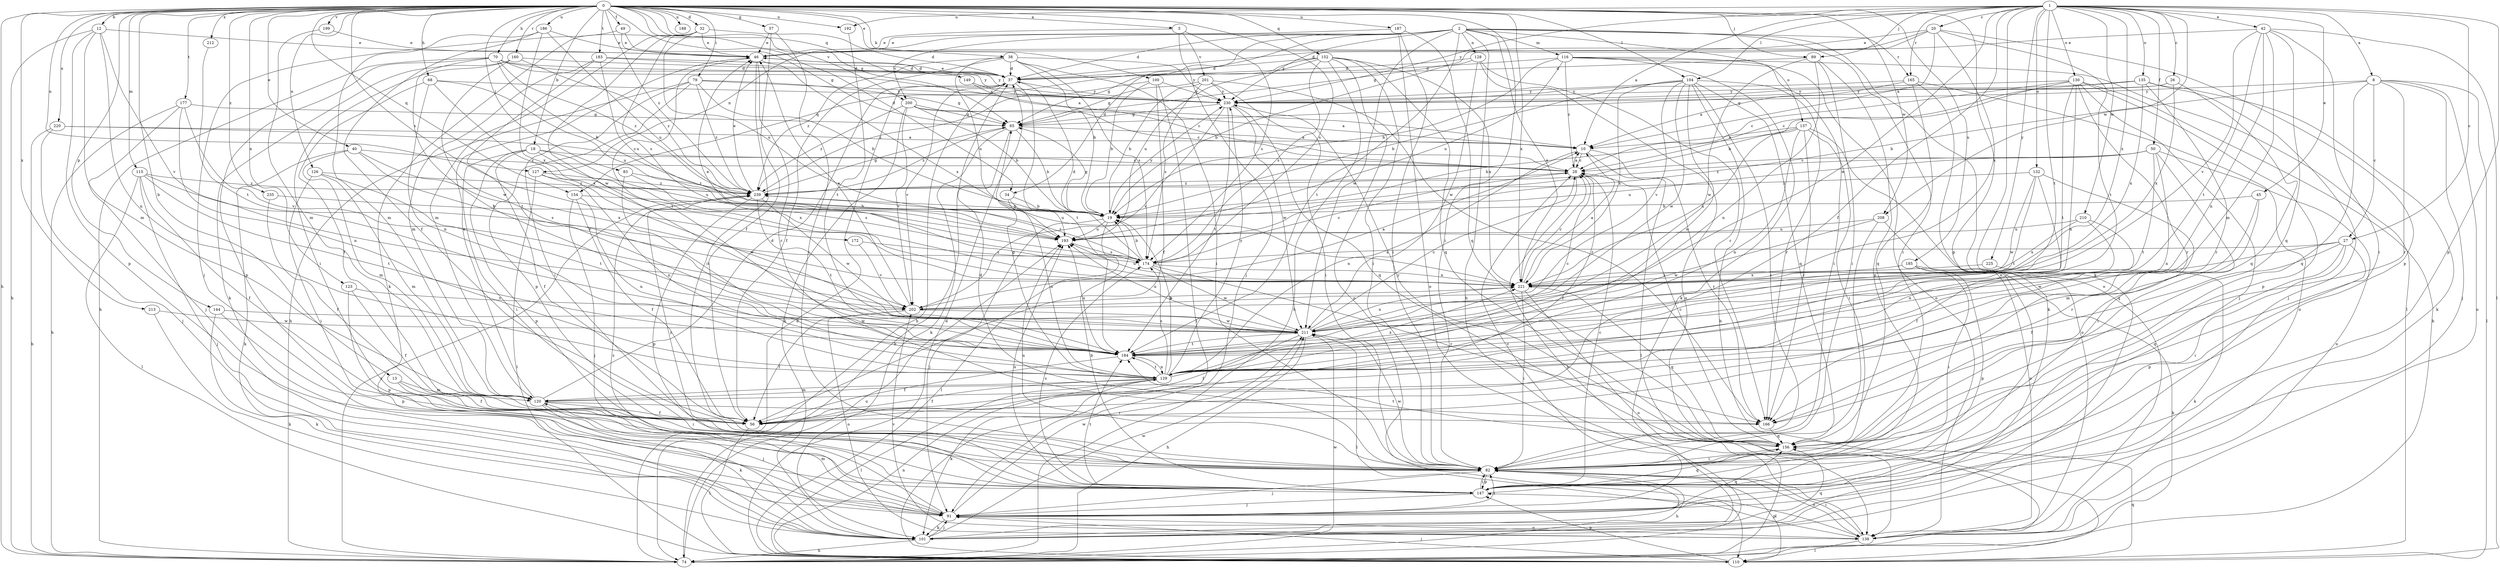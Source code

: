 strict digraph  {
0;
1;
2;
3;
8;
10;
12;
13;
18;
19;
20;
26;
27;
28;
32;
34;
37;
38;
40;
42;
45;
46;
49;
50;
56;
57;
65;
68;
70;
74;
79;
82;
83;
89;
91;
100;
101;
104;
110;
115;
116;
120;
123;
126;
127;
128;
129;
130;
132;
135;
137;
138;
144;
147;
149;
152;
154;
156;
160;
165;
166;
172;
174;
177;
183;
184;
185;
186;
187;
188;
192;
193;
199;
200;
201;
202;
208;
210;
211;
212;
213;
220;
221;
225;
230;
235;
239;
0 -> 3  [label=a];
0 -> 12  [label=b];
0 -> 13  [label=b];
0 -> 18  [label=b];
0 -> 32  [label=d];
0 -> 34  [label=d];
0 -> 38  [label=e];
0 -> 40  [label=e];
0 -> 49  [label=f];
0 -> 57  [label=g];
0 -> 65  [label=g];
0 -> 68  [label=h];
0 -> 70  [label=h];
0 -> 74  [label=h];
0 -> 79  [label=i];
0 -> 82  [label=i];
0 -> 83  [label=j];
0 -> 89  [label=j];
0 -> 100  [label=k];
0 -> 104  [label=l];
0 -> 115  [label=m];
0 -> 123  [label=n];
0 -> 126  [label=n];
0 -> 127  [label=n];
0 -> 144  [label=p];
0 -> 147  [label=p];
0 -> 149  [label=q];
0 -> 152  [label=q];
0 -> 154  [label=q];
0 -> 160  [label=r];
0 -> 172  [label=s];
0 -> 174  [label=s];
0 -> 177  [label=t];
0 -> 183  [label=t];
0 -> 185  [label=u];
0 -> 186  [label=u];
0 -> 187  [label=u];
0 -> 188  [label=u];
0 -> 192  [label=u];
0 -> 199  [label=v];
0 -> 200  [label=v];
0 -> 208  [label=w];
0 -> 212  [label=x];
0 -> 213  [label=x];
0 -> 220  [label=x];
0 -> 221  [label=x];
0 -> 235  [label=z];
0 -> 239  [label=z];
1 -> 8  [label=a];
1 -> 10  [label=a];
1 -> 20  [label=c];
1 -> 26  [label=c];
1 -> 27  [label=c];
1 -> 42  [label=e];
1 -> 45  [label=e];
1 -> 50  [label=f];
1 -> 56  [label=f];
1 -> 89  [label=j];
1 -> 101  [label=k];
1 -> 104  [label=l];
1 -> 130  [label=o];
1 -> 132  [label=o];
1 -> 135  [label=o];
1 -> 147  [label=p];
1 -> 165  [label=r];
1 -> 184  [label=t];
1 -> 192  [label=u];
1 -> 208  [label=w];
1 -> 210  [label=w];
1 -> 211  [label=w];
1 -> 221  [label=x];
1 -> 225  [label=y];
1 -> 230  [label=y];
2 -> 34  [label=d];
2 -> 37  [label=d];
2 -> 74  [label=h];
2 -> 82  [label=i];
2 -> 116  [label=m];
2 -> 127  [label=n];
2 -> 128  [label=n];
2 -> 137  [label=o];
2 -> 138  [label=o];
2 -> 154  [label=q];
2 -> 165  [label=r];
2 -> 184  [label=t];
2 -> 200  [label=v];
2 -> 211  [label=w];
2 -> 221  [label=x];
2 -> 230  [label=y];
3 -> 46  [label=e];
3 -> 91  [label=j];
3 -> 174  [label=s];
3 -> 201  [label=v];
8 -> 19  [label=b];
8 -> 27  [label=c];
8 -> 91  [label=j];
8 -> 110  [label=l];
8 -> 138  [label=o];
8 -> 156  [label=q];
8 -> 166  [label=r];
8 -> 230  [label=y];
10 -> 28  [label=c];
10 -> 110  [label=l];
10 -> 129  [label=n];
10 -> 166  [label=r];
12 -> 46  [label=e];
12 -> 74  [label=h];
12 -> 120  [label=m];
12 -> 129  [label=n];
12 -> 147  [label=p];
12 -> 202  [label=v];
13 -> 56  [label=f];
13 -> 82  [label=i];
13 -> 120  [label=m];
18 -> 28  [label=c];
18 -> 56  [label=f];
18 -> 82  [label=i];
18 -> 147  [label=p];
18 -> 193  [label=u];
18 -> 221  [label=x];
19 -> 65  [label=g];
19 -> 91  [label=j];
19 -> 110  [label=l];
19 -> 193  [label=u];
19 -> 230  [label=y];
20 -> 10  [label=a];
20 -> 37  [label=d];
20 -> 46  [label=e];
20 -> 65  [label=g];
20 -> 147  [label=p];
20 -> 184  [label=t];
20 -> 221  [label=x];
26 -> 65  [label=g];
26 -> 156  [label=q];
26 -> 221  [label=x];
26 -> 230  [label=y];
27 -> 56  [label=f];
27 -> 82  [label=i];
27 -> 147  [label=p];
27 -> 156  [label=q];
27 -> 174  [label=s];
27 -> 211  [label=w];
28 -> 10  [label=a];
28 -> 56  [label=f];
28 -> 74  [label=h];
28 -> 239  [label=z];
32 -> 37  [label=d];
32 -> 46  [label=e];
32 -> 101  [label=k];
32 -> 120  [label=m];
32 -> 174  [label=s];
32 -> 193  [label=u];
32 -> 211  [label=w];
34 -> 19  [label=b];
34 -> 129  [label=n];
34 -> 193  [label=u];
37 -> 46  [label=e];
37 -> 74  [label=h];
37 -> 184  [label=t];
37 -> 202  [label=v];
37 -> 230  [label=y];
38 -> 19  [label=b];
38 -> 37  [label=d];
38 -> 56  [label=f];
38 -> 82  [label=i];
38 -> 174  [label=s];
38 -> 193  [label=u];
38 -> 230  [label=y];
38 -> 239  [label=z];
40 -> 28  [label=c];
40 -> 101  [label=k];
40 -> 120  [label=m];
40 -> 202  [label=v];
40 -> 221  [label=x];
42 -> 46  [label=e];
42 -> 82  [label=i];
42 -> 110  [label=l];
42 -> 120  [label=m];
42 -> 129  [label=n];
42 -> 156  [label=q];
42 -> 184  [label=t];
42 -> 202  [label=v];
45 -> 19  [label=b];
45 -> 120  [label=m];
45 -> 166  [label=r];
46 -> 37  [label=d];
46 -> 82  [label=i];
46 -> 166  [label=r];
46 -> 184  [label=t];
46 -> 221  [label=x];
49 -> 46  [label=e];
49 -> 65  [label=g];
49 -> 91  [label=j];
50 -> 28  [label=c];
50 -> 129  [label=n];
50 -> 138  [label=o];
50 -> 156  [label=q];
50 -> 184  [label=t];
50 -> 193  [label=u];
50 -> 239  [label=z];
56 -> 110  [label=l];
57 -> 46  [label=e];
57 -> 56  [label=f];
57 -> 82  [label=i];
65 -> 10  [label=a];
65 -> 19  [label=b];
65 -> 74  [label=h];
65 -> 101  [label=k];
65 -> 239  [label=z];
68 -> 56  [label=f];
68 -> 129  [label=n];
68 -> 193  [label=u];
68 -> 221  [label=x];
68 -> 230  [label=y];
70 -> 10  [label=a];
70 -> 19  [label=b];
70 -> 37  [label=d];
70 -> 74  [label=h];
70 -> 147  [label=p];
70 -> 184  [label=t];
70 -> 230  [label=y];
70 -> 239  [label=z];
74 -> 37  [label=d];
74 -> 193  [label=u];
74 -> 211  [label=w];
74 -> 239  [label=z];
79 -> 19  [label=b];
79 -> 65  [label=g];
79 -> 74  [label=h];
79 -> 82  [label=i];
79 -> 147  [label=p];
79 -> 230  [label=y];
79 -> 239  [label=z];
82 -> 37  [label=d];
82 -> 74  [label=h];
82 -> 91  [label=j];
82 -> 110  [label=l];
82 -> 138  [label=o];
82 -> 147  [label=p];
82 -> 193  [label=u];
82 -> 211  [label=w];
82 -> 239  [label=z];
83 -> 174  [label=s];
83 -> 184  [label=t];
83 -> 239  [label=z];
89 -> 37  [label=d];
89 -> 82  [label=i];
89 -> 129  [label=n];
89 -> 147  [label=p];
89 -> 211  [label=w];
91 -> 28  [label=c];
91 -> 82  [label=i];
91 -> 101  [label=k];
91 -> 120  [label=m];
91 -> 138  [label=o];
91 -> 156  [label=q];
91 -> 211  [label=w];
91 -> 239  [label=z];
100 -> 19  [label=b];
100 -> 56  [label=f];
100 -> 110  [label=l];
100 -> 230  [label=y];
100 -> 239  [label=z];
101 -> 74  [label=h];
101 -> 82  [label=i];
101 -> 91  [label=j];
101 -> 156  [label=q];
101 -> 211  [label=w];
104 -> 19  [label=b];
104 -> 74  [label=h];
104 -> 82  [label=i];
104 -> 129  [label=n];
104 -> 156  [label=q];
104 -> 166  [label=r];
104 -> 202  [label=v];
104 -> 211  [label=w];
104 -> 221  [label=x];
104 -> 230  [label=y];
110 -> 37  [label=d];
110 -> 91  [label=j];
110 -> 129  [label=n];
110 -> 147  [label=p];
110 -> 156  [label=q];
115 -> 56  [label=f];
115 -> 91  [label=j];
115 -> 110  [label=l];
115 -> 174  [label=s];
115 -> 184  [label=t];
115 -> 239  [label=z];
116 -> 19  [label=b];
116 -> 28  [label=c];
116 -> 37  [label=d];
116 -> 82  [label=i];
116 -> 101  [label=k];
116 -> 110  [label=l];
116 -> 138  [label=o];
116 -> 193  [label=u];
120 -> 37  [label=d];
120 -> 46  [label=e];
120 -> 56  [label=f];
120 -> 91  [label=j];
120 -> 101  [label=k];
120 -> 166  [label=r];
123 -> 56  [label=f];
123 -> 147  [label=p];
123 -> 202  [label=v];
126 -> 82  [label=i];
126 -> 120  [label=m];
126 -> 184  [label=t];
126 -> 239  [label=z];
127 -> 110  [label=l];
127 -> 129  [label=n];
127 -> 211  [label=w];
127 -> 239  [label=z];
128 -> 19  [label=b];
128 -> 37  [label=d];
128 -> 138  [label=o];
128 -> 166  [label=r];
128 -> 211  [label=w];
129 -> 19  [label=b];
129 -> 56  [label=f];
129 -> 65  [label=g];
129 -> 101  [label=k];
129 -> 110  [label=l];
129 -> 120  [label=m];
129 -> 174  [label=s];
129 -> 184  [label=t];
129 -> 221  [label=x];
129 -> 230  [label=y];
130 -> 19  [label=b];
130 -> 28  [label=c];
130 -> 74  [label=h];
130 -> 91  [label=j];
130 -> 129  [label=n];
130 -> 147  [label=p];
130 -> 166  [label=r];
130 -> 184  [label=t];
130 -> 230  [label=y];
132 -> 82  [label=i];
132 -> 129  [label=n];
132 -> 184  [label=t];
132 -> 211  [label=w];
132 -> 239  [label=z];
135 -> 28  [label=c];
135 -> 91  [label=j];
135 -> 101  [label=k];
135 -> 166  [label=r];
135 -> 221  [label=x];
135 -> 230  [label=y];
137 -> 10  [label=a];
137 -> 19  [label=b];
137 -> 82  [label=i];
137 -> 129  [label=n];
137 -> 138  [label=o];
137 -> 166  [label=r];
137 -> 221  [label=x];
138 -> 82  [label=i];
138 -> 110  [label=l];
138 -> 147  [label=p];
138 -> 202  [label=v];
144 -> 101  [label=k];
144 -> 147  [label=p];
144 -> 211  [label=w];
147 -> 19  [label=b];
147 -> 28  [label=c];
147 -> 82  [label=i];
147 -> 91  [label=j];
147 -> 156  [label=q];
147 -> 174  [label=s];
147 -> 184  [label=t];
147 -> 193  [label=u];
149 -> 28  [label=c];
149 -> 230  [label=y];
152 -> 37  [label=d];
152 -> 65  [label=g];
152 -> 74  [label=h];
152 -> 82  [label=i];
152 -> 138  [label=o];
152 -> 156  [label=q];
152 -> 174  [label=s];
152 -> 193  [label=u];
152 -> 221  [label=x];
154 -> 19  [label=b];
154 -> 56  [label=f];
154 -> 91  [label=j];
154 -> 129  [label=n];
156 -> 28  [label=c];
156 -> 82  [label=i];
156 -> 184  [label=t];
156 -> 230  [label=y];
160 -> 37  [label=d];
160 -> 82  [label=i];
160 -> 101  [label=k];
160 -> 211  [label=w];
160 -> 239  [label=z];
165 -> 10  [label=a];
165 -> 101  [label=k];
165 -> 138  [label=o];
165 -> 156  [label=q];
165 -> 230  [label=y];
166 -> 156  [label=q];
172 -> 174  [label=s];
172 -> 202  [label=v];
174 -> 19  [label=b];
174 -> 28  [label=c];
174 -> 37  [label=d];
174 -> 166  [label=r];
174 -> 211  [label=w];
174 -> 221  [label=x];
174 -> 239  [label=z];
177 -> 65  [label=g];
177 -> 74  [label=h];
177 -> 91  [label=j];
177 -> 129  [label=n];
177 -> 202  [label=v];
183 -> 37  [label=d];
183 -> 120  [label=m];
183 -> 184  [label=t];
183 -> 193  [label=u];
183 -> 230  [label=y];
184 -> 28  [label=c];
184 -> 56  [label=f];
184 -> 129  [label=n];
184 -> 193  [label=u];
185 -> 74  [label=h];
185 -> 82  [label=i];
185 -> 147  [label=p];
185 -> 221  [label=x];
186 -> 46  [label=e];
186 -> 56  [label=f];
186 -> 120  [label=m];
186 -> 193  [label=u];
186 -> 221  [label=x];
187 -> 46  [label=e];
187 -> 82  [label=i];
187 -> 138  [label=o];
187 -> 156  [label=q];
192 -> 184  [label=t];
193 -> 174  [label=s];
199 -> 46  [label=e];
199 -> 120  [label=m];
200 -> 10  [label=a];
200 -> 19  [label=b];
200 -> 28  [label=c];
200 -> 65  [label=g];
200 -> 101  [label=k];
200 -> 202  [label=v];
200 -> 239  [label=z];
201 -> 19  [label=b];
201 -> 65  [label=g];
201 -> 82  [label=i];
201 -> 166  [label=r];
201 -> 174  [label=s];
201 -> 230  [label=y];
202 -> 10  [label=a];
202 -> 46  [label=e];
202 -> 56  [label=f];
202 -> 138  [label=o];
202 -> 211  [label=w];
208 -> 82  [label=i];
208 -> 138  [label=o];
208 -> 193  [label=u];
208 -> 211  [label=w];
210 -> 56  [label=f];
210 -> 129  [label=n];
210 -> 193  [label=u];
210 -> 221  [label=x];
211 -> 28  [label=c];
211 -> 56  [label=f];
211 -> 74  [label=h];
211 -> 110  [label=l];
211 -> 184  [label=t];
211 -> 193  [label=u];
211 -> 221  [label=x];
212 -> 184  [label=t];
213 -> 101  [label=k];
213 -> 211  [label=w];
220 -> 10  [label=a];
220 -> 28  [label=c];
220 -> 74  [label=h];
220 -> 91  [label=j];
221 -> 10  [label=a];
221 -> 28  [label=c];
221 -> 46  [label=e];
221 -> 82  [label=i];
221 -> 138  [label=o];
221 -> 156  [label=q];
221 -> 193  [label=u];
221 -> 202  [label=v];
225 -> 101  [label=k];
225 -> 221  [label=x];
230 -> 65  [label=g];
230 -> 156  [label=q];
230 -> 184  [label=t];
230 -> 202  [label=v];
230 -> 211  [label=w];
235 -> 19  [label=b];
235 -> 56  [label=f];
239 -> 19  [label=b];
239 -> 46  [label=e];
239 -> 65  [label=g];
239 -> 147  [label=p];
239 -> 184  [label=t];
239 -> 211  [label=w];
}
